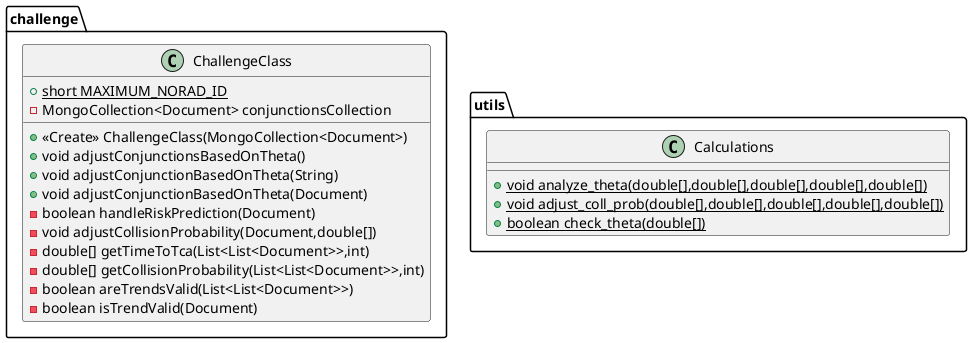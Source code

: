 @startuml
class challenge.ChallengeClass {
+ {static} short MAXIMUM_NORAD_ID
- MongoCollection<Document> conjunctionsCollection
+ <<Create>> ChallengeClass(MongoCollection<Document>)
+ void adjustConjunctionsBasedOnTheta()
+ void adjustConjunctionBasedOnTheta(String)
+ void adjustConjunctionBasedOnTheta(Document)
- boolean handleRiskPrediction(Document)
- void adjustCollisionProbability(Document,double[])
- double[] getTimeToTca(List<List<Document>>,int)
- double[] getCollisionProbability(List<List<Document>>,int)
- boolean areTrendsValid(List<List<Document>>)
- boolean isTrendValid(Document)
}
class utils.Calculations {
+ {static} void analyze_theta(double[],double[],double[],double[],double[])
+ {static} void adjust_coll_prob(double[],double[],double[],double[],double[])
+ {static} boolean check_theta(double[])
}
@enduml